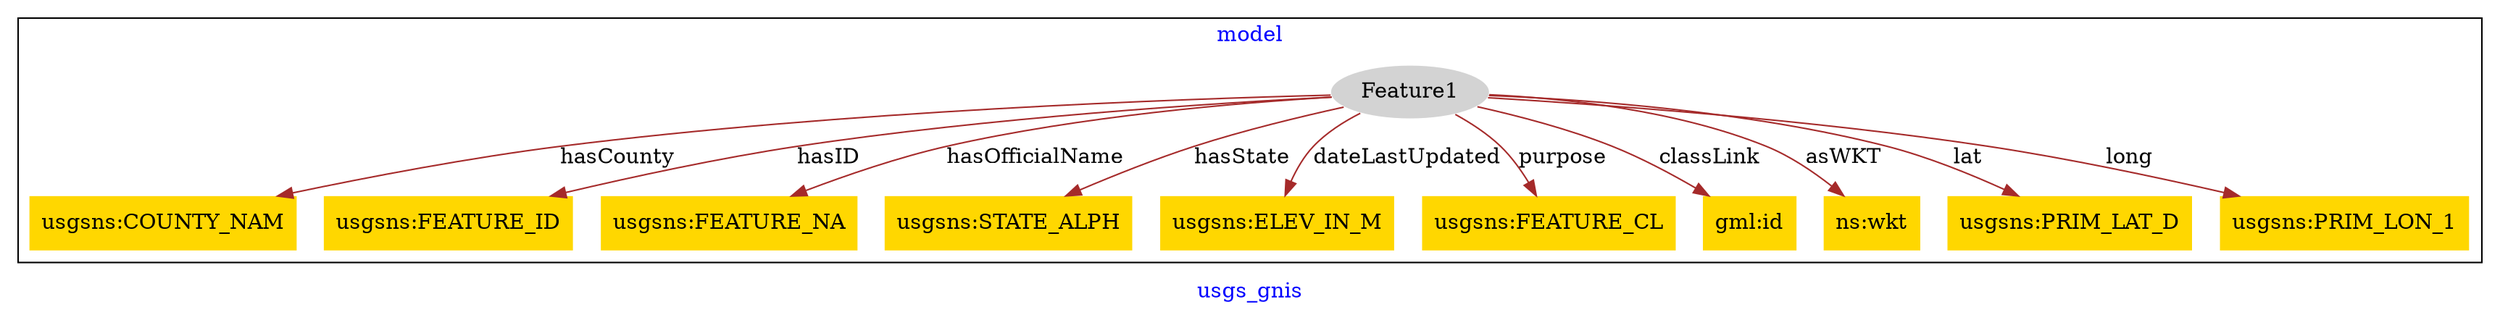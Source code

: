 digraph n0 {
fontcolor="blue"
remincross="true"
label="usgs_gnis"
subgraph cluster {
label="model"
n2[style="filled",color="white",fillcolor="lightgray",label="Feature1"];
n3[shape="plaintext",style="filled",fillcolor="gold",label="usgsns:COUNTY_NAM"];
n4[shape="plaintext",style="filled",fillcolor="gold",label="usgsns:FEATURE_ID"];
n5[shape="plaintext",style="filled",fillcolor="gold",label="usgsns:FEATURE_NA"];
n6[shape="plaintext",style="filled",fillcolor="gold",label="usgsns:STATE_ALPH"];
n7[shape="plaintext",style="filled",fillcolor="gold",label="usgsns:ELEV_IN_M"];
n8[shape="plaintext",style="filled",fillcolor="gold",label="usgsns:FEATURE_CL"];
n9[shape="plaintext",style="filled",fillcolor="gold",label="gml:id"];
n10[shape="plaintext",style="filled",fillcolor="gold",label="ns:wkt"];
n11[shape="plaintext",style="filled",fillcolor="gold",label="usgsns:PRIM_LAT_D"];
n12[shape="plaintext",style="filled",fillcolor="gold",label="usgsns:PRIM_LON_1"];
}
n2 -> n3[color="brown",fontcolor="black",label="hasCounty"]
n2 -> n4[color="brown",fontcolor="black",label="hasID"]
n2 -> n5[color="brown",fontcolor="black",label="hasOfficialName"]
n2 -> n6[color="brown",fontcolor="black",label="hasState"]
n2 -> n7[color="brown",fontcolor="black",label="dateLastUpdated"]
n2 -> n8[color="brown",fontcolor="black",label="purpose"]
n2 -> n9[color="brown",fontcolor="black",label="classLink"]
n2 -> n10[color="brown",fontcolor="black",label="asWKT"]
n2 -> n11[color="brown",fontcolor="black",label="lat"]
n2 -> n12[color="brown",fontcolor="black",label="long"]
}
